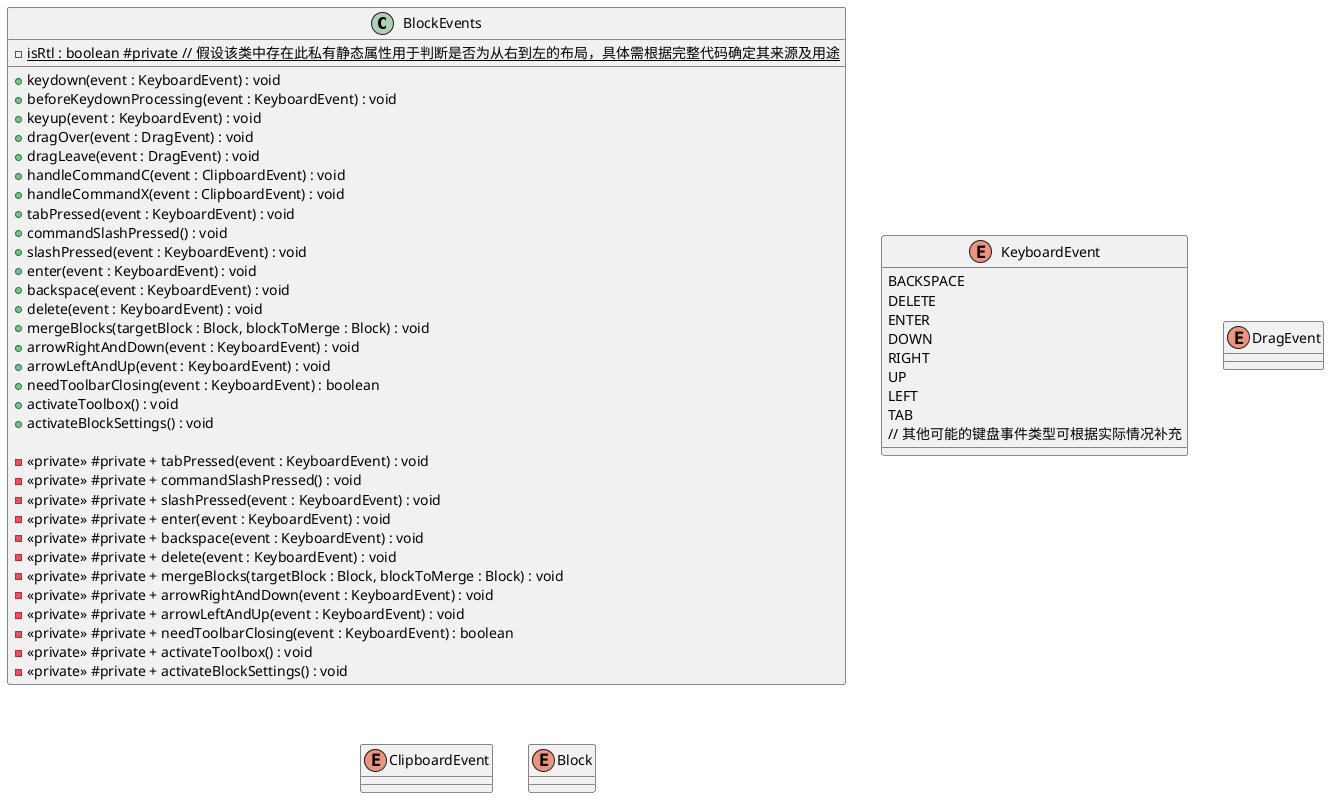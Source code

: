 @startuml
class BlockEvents {
    - isRtl : boolean #private {static} // 假设该类中存在此私有静态属性用于判断是否为从右到左的布局，具体需根据完整代码确定其来源及用途

    + keydown(event : KeyboardEvent) : void
    + beforeKeydownProcessing(event : KeyboardEvent) : void
    + keyup(event : KeyboardEvent) : void
    + dragOver(event : DragEvent) : void
    + dragLeave(event : DragEvent) : void
    + handleCommandC(event : ClipboardEvent) : void
    + handleCommandX(event : ClipboardEvent) : void
    + tabPressed(event : KeyboardEvent) : void
    + commandSlashPressed() : void
    + slashPressed(event : KeyboardEvent) : void
    + enter(event : KeyboardEvent) : void
    + backspace(event : KeyboardEvent) : void
    + delete(event : KeyboardEvent) : void
    + mergeBlocks(targetBlock : Block, blockToMerge : Block) : void
    + arrowRightAndDown(event : KeyboardEvent) : void
    + arrowLeftAndUp(event : KeyboardEvent) : void
    + needToolbarClosing(event : KeyboardEvent) : boolean
    + activateToolbox() : void
    + activateBlockSettings() : void

    -<<private>> #private + tabPressed(event : KeyboardEvent) : void
    -<<private>> #private + commandSlashPressed() : void
    -<<private>> #private + slashPressed(event : KeyboardEvent) : void
    -<<private>> #private + enter(event : KeyboardEvent) : void
    -<<private>> #private + backspace(event : KeyboardEvent) : void
    -<<private>> #private + delete(event : KeyboardEvent) : void
    -<<private>> #private + mergeBlocks(targetBlock : Block, blockToMerge : Block) : void
    -<<private>> #private + arrowRightAndDown(event : KeyboardEvent) : void
    -<<private>> #private + arrowLeftAndUp(event : KeyboardEvent) : void
    -<<private>> #private + needToolbarClosing(event : KeyboardEvent) : boolean
    -<<private>> #private + activateToolbox() : void
    -<<private>> #private + activateBlockSettings() : void
}

enum KeyboardEvent {
    BACKSPACE
    DELETE
    ENTER
    DOWN
    RIGHT
    UP
    LEFT
    TAB
    // 其他可能的键盘事件类型可根据实际情况补充
}

enum DragEvent {}

enum ClipboardEvent {}

enum Block {}

@enduml
